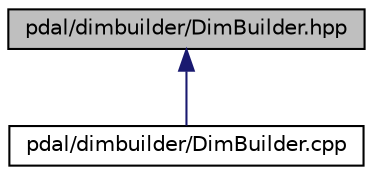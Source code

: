 digraph "pdal/dimbuilder/DimBuilder.hpp"
{
  edge [fontname="Helvetica",fontsize="10",labelfontname="Helvetica",labelfontsize="10"];
  node [fontname="Helvetica",fontsize="10",shape=record];
  Node1 [label="pdal/dimbuilder/DimBuilder.hpp",height=0.2,width=0.4,color="black", fillcolor="grey75", style="filled", fontcolor="black"];
  Node1 -> Node2 [dir="back",color="midnightblue",fontsize="10",style="solid",fontname="Helvetica"];
  Node2 [label="pdal/dimbuilder/DimBuilder.cpp",height=0.2,width=0.4,color="black", fillcolor="white", style="filled",URL="$DimBuilder_8cpp.html"];
}
